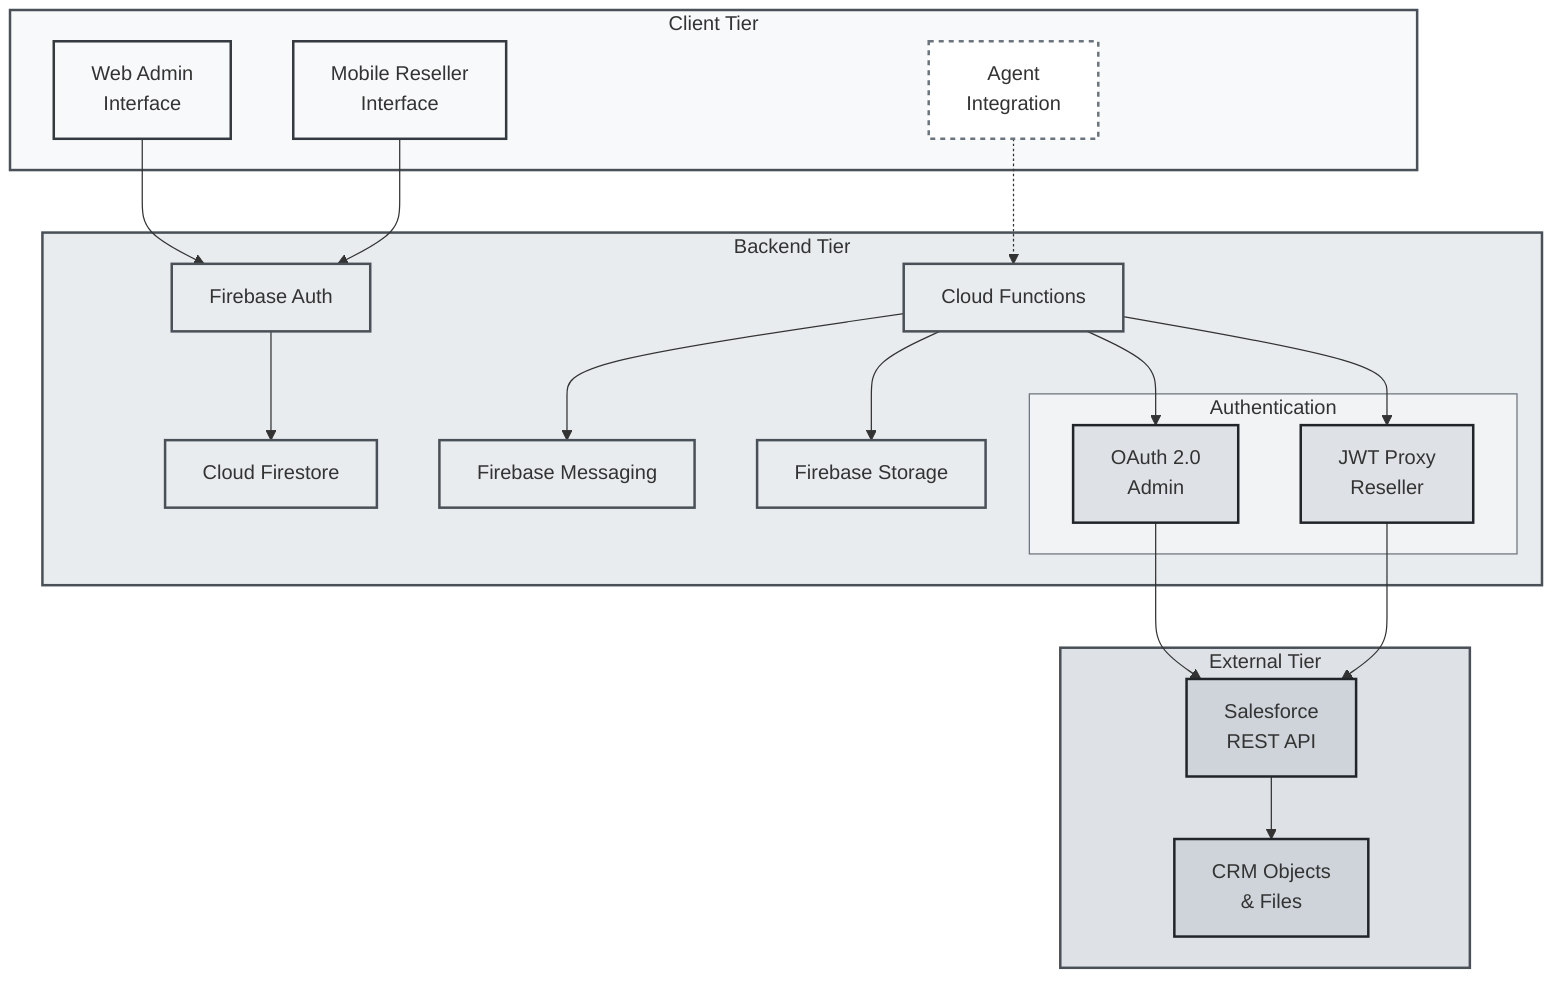 graph TD
    subgraph Client["Client Tier"]
        A["Web Admin<br/>Interface"] 
        B["Mobile Reseller<br/>Interface"]
        C["Agent<br/>Integration"]
        ClientSpacer1[" "]
        ClientSpacer2[" "]
    end
    
    subgraph Backend["Backend Tier"]
        D["Firebase Auth"]
        E["Cloud Firestore"]
        F["Firebase Storage"] 
        G["Cloud Functions"]
        H["Firebase Messaging"]
        
        subgraph Auth["Authentication"]
            I["OAuth 2.0<br/>Admin"]
            J["JWT Proxy<br/>Reseller"]
        end
    end
    
    subgraph External["External Tier"]
        K["Salesforce<br/>REST API"]
        L["CRM Objects<br/>& Files"]
    end
    
    %% Connections - Clean Hierarchy
    A --> D
    B --> D
    C -.-> G
    
    D --> E
    G --> H
    G --> F
    
    G --> I
    G --> J
    I --> K
    J --> K
    K --> L
    
    %% Professional Academic Grayscale Styling
    style A fill:#f8f9fa,stroke:#343a40,stroke-width:2px
    style B fill:#f8f9fa,stroke:#343a40,stroke-width:2px
    style C fill:#ffffff,stroke:#6c757d,stroke-width:2px,stroke-dasharray:4 4
    style D fill:#e9ecef,stroke:#495057,stroke-width:2px
    style E fill:#e9ecef,stroke:#495057,stroke-width:2px
    style F fill:#e9ecef,stroke:#495057,stroke-width:2px
    style G fill:#e9ecef,stroke:#495057,stroke-width:2px
    style H fill:#e9ecef,stroke:#495057,stroke-width:2px
    style I fill:#dee2e6,stroke:#212529,stroke-width:2px
    style J fill:#dee2e6,stroke:#212529,stroke-width:2px
    style K fill:#ced4da,stroke:#212529,stroke-width:2px
    style L fill:#ced4da,stroke:#212529,stroke-width:2px
    
    %% Container Styling
    style Client fill:#f8f9fa,stroke:#495057,stroke-width:2px
    style Backend fill:#e9ecef,stroke:#495057,stroke-width:2px
    style External fill:#dee2e6,stroke:#495057,stroke-width:2px
    style Auth fill:#f1f3f4,stroke:#6c757d,stroke-width:1px
    
    %% Hide spacer nodes
    style ClientSpacer1 fill:transparent,stroke:transparent
    style ClientSpacer2 fill:transparent,stroke:transparent